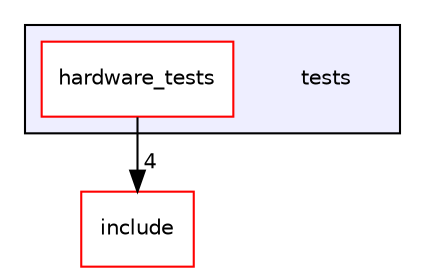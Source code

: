 digraph "tests" {
  compound=true
  node [ fontsize="10", fontname="Helvetica"];
  edge [ labelfontsize="10", labelfontname="Helvetica"];
  subgraph clusterdir_59425e443f801f1f2fd8bbe4959a3ccf {
    graph [ bgcolor="#eeeeff", pencolor="black", label="" URL="dir_59425e443f801f1f2fd8bbe4959a3ccf.html"];
    dir_59425e443f801f1f2fd8bbe4959a3ccf [shape=plaintext label="tests"];
  dir_00623b0af23f83b5340724c4324123c9 [shape=box label="hardware_tests" fillcolor="white" style="filled" color="red" URL="dir_00623b0af23f83b5340724c4324123c9.html"];
  }
  dir_d44c64559bbebec7f509842c48db8b23 [shape=box label="include" fillcolor="white" style="filled" color="red" URL="dir_d44c64559bbebec7f509842c48db8b23.html"];
  dir_00623b0af23f83b5340724c4324123c9->dir_d44c64559bbebec7f509842c48db8b23 [headlabel="4", labeldistance=1.5 headhref="dir_000014_000000.html"];
}
